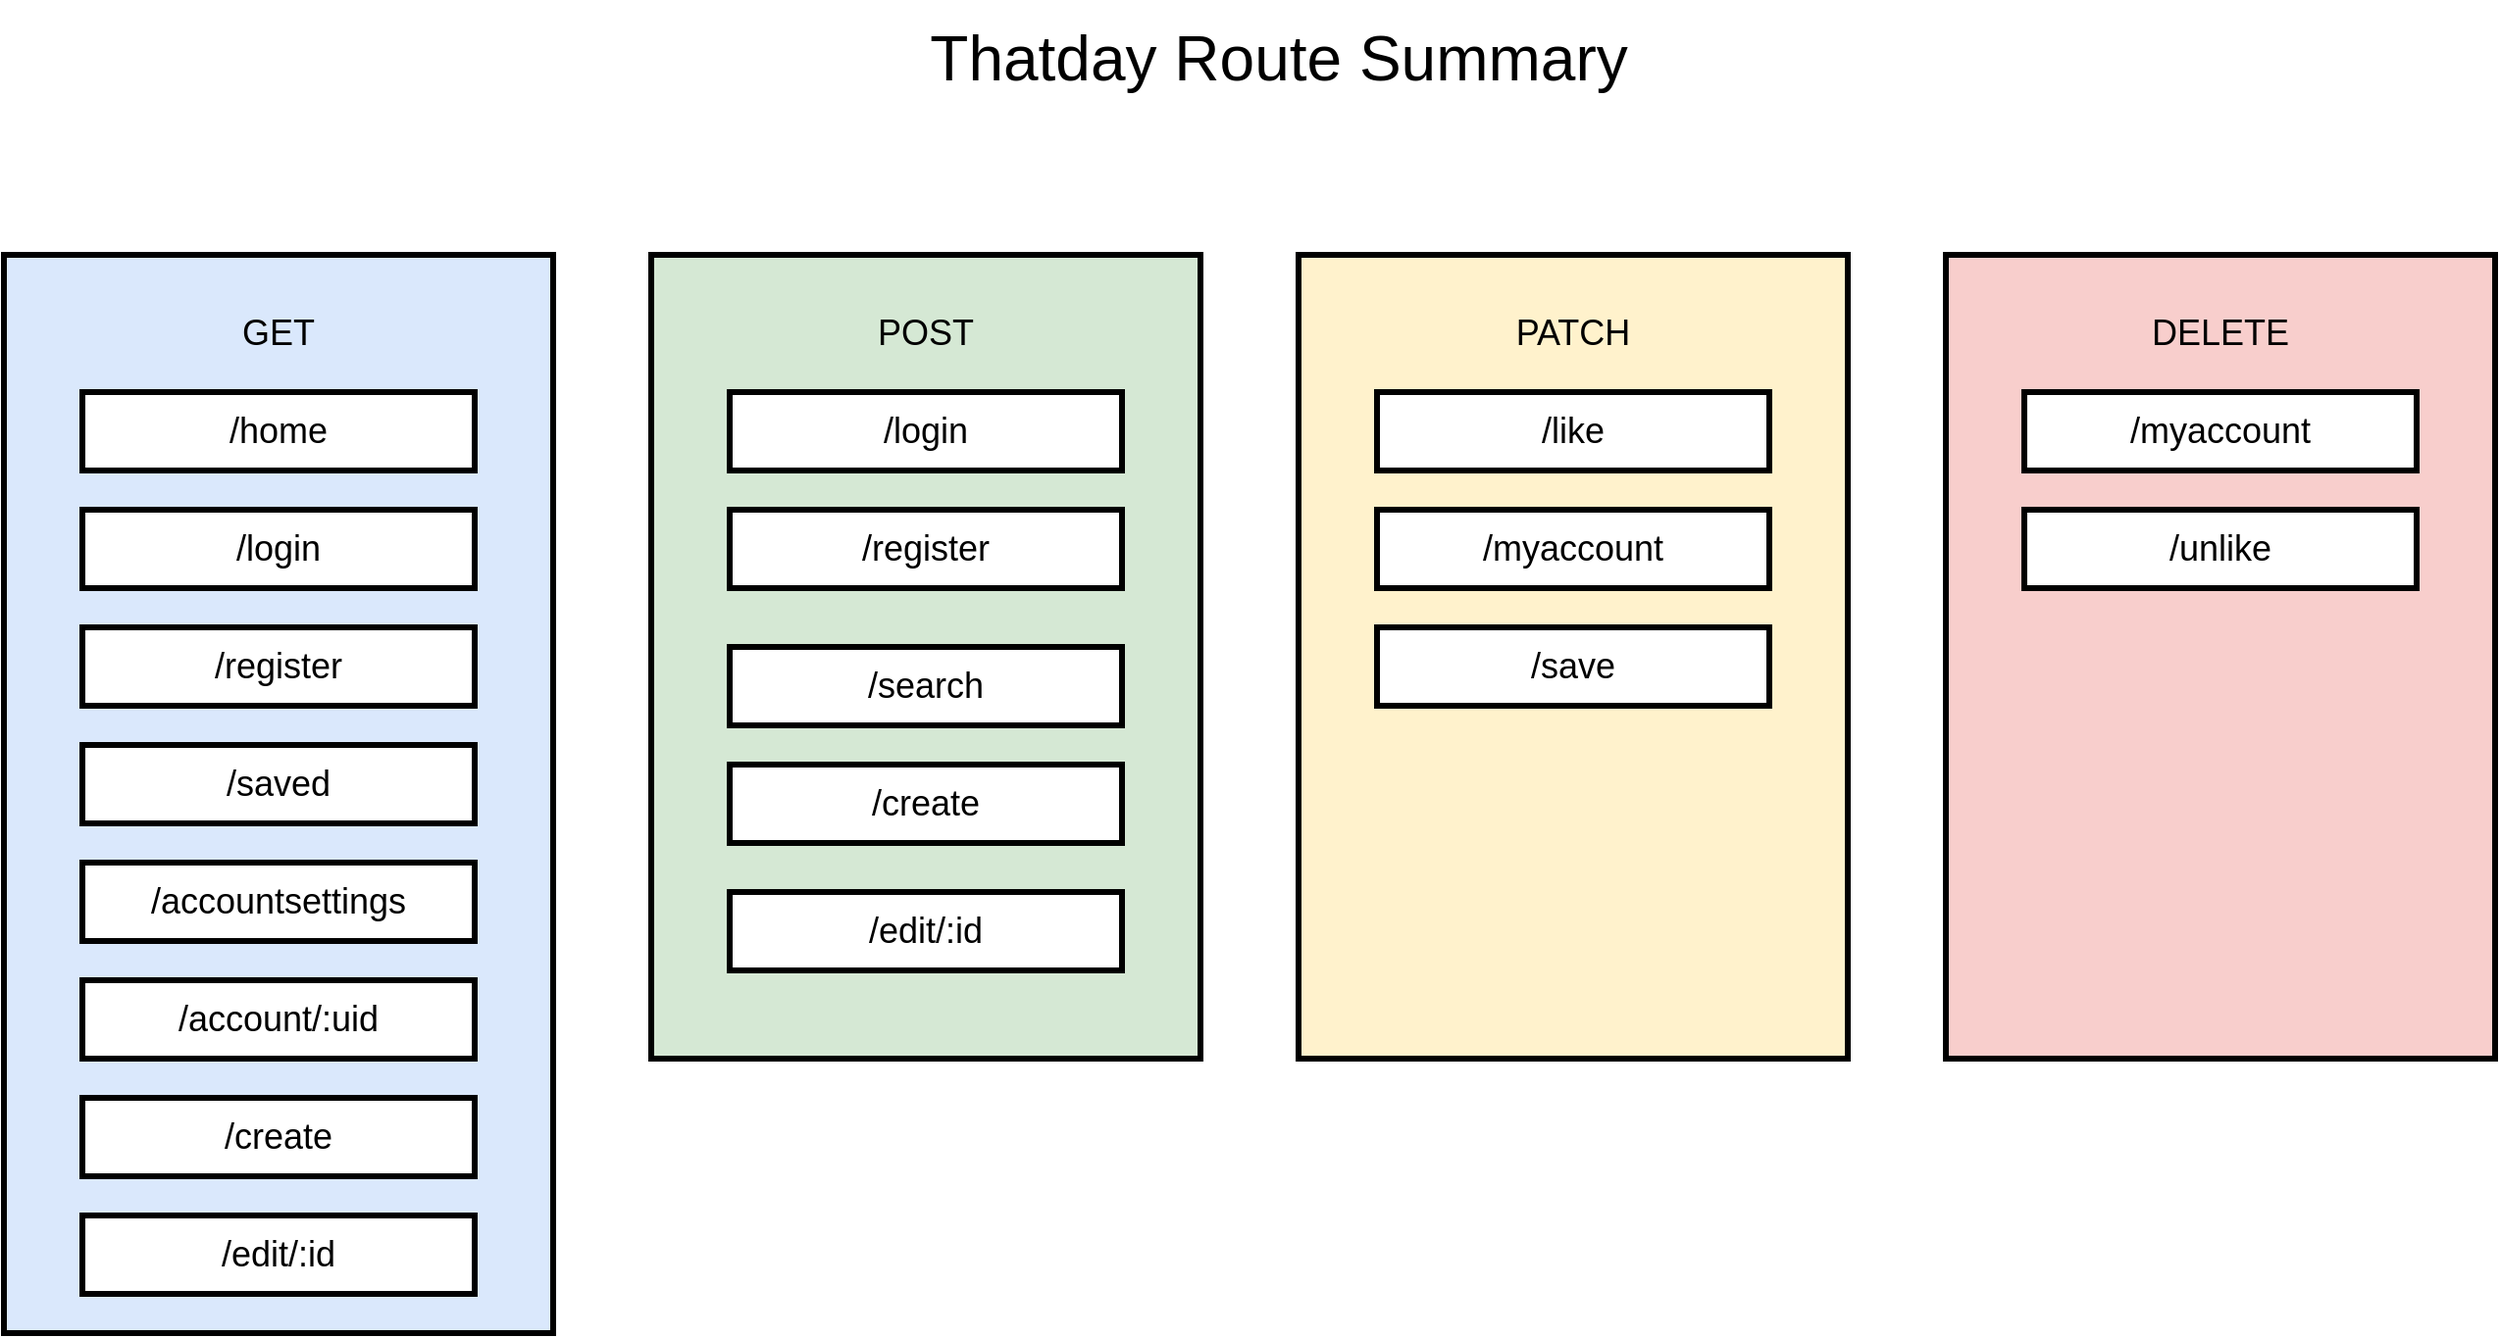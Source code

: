 <mxfile version="14.8.2" type="device"><diagram id="bsKm4TmONHEK8Kcr0LDB" name="Page-1"><mxGraphModel dx="1422" dy="747" grid="1" gridSize="10" guides="1" tooltips="1" connect="1" arrows="1" fold="1" page="1" pageScale="1" pageWidth="827" pageHeight="1169" math="0" shadow="0"><root><mxCell id="0"/><mxCell id="1" parent="0"/><mxCell id="zN9F1U0X1Q4-ohDR6FkN-9" value="" style="rounded=0;whiteSpace=wrap;html=1;strokeWidth=3;fontSize=18;fillColor=#d5e8d4;" parent="1" vertex="1"><mxGeometry x="400" y="220" width="280" height="410" as="geometry"/></mxCell><mxCell id="zN9F1U0X1Q4-ohDR6FkN-1" value="" style="rounded=0;whiteSpace=wrap;html=1;strokeWidth=3;fontSize=18;fillColor=#dae8fc;" parent="1" vertex="1"><mxGeometry x="70" y="220" width="280" height="550" as="geometry"/></mxCell><mxCell id="zN9F1U0X1Q4-ohDR6FkN-2" value="Thatday Route Summary" style="text;html=1;strokeColor=none;fillColor=none;align=center;verticalAlign=middle;whiteSpace=wrap;rounded=0;fontSize=32;" parent="1" vertex="1"><mxGeometry x="470" y="90" width="500" height="60" as="geometry"/></mxCell><mxCell id="zN9F1U0X1Q4-ohDR6FkN-3" value="GET" style="text;html=1;strokeColor=none;fillColor=none;align=center;verticalAlign=middle;whiteSpace=wrap;rounded=0;fontSize=18;" parent="1" vertex="1"><mxGeometry x="190" y="250" width="40" height="20" as="geometry"/></mxCell><mxCell id="zN9F1U0X1Q4-ohDR6FkN-4" value="/home" style="rounded=0;whiteSpace=wrap;html=1;fontSize=18;strokeColor=#000000;strokeWidth=3;" parent="1" vertex="1"><mxGeometry x="110" y="290" width="200" height="40" as="geometry"/></mxCell><mxCell id="zN9F1U0X1Q4-ohDR6FkN-5" value="/login" style="rounded=0;whiteSpace=wrap;html=1;fontSize=18;strokeColor=#000000;strokeWidth=3;" parent="1" vertex="1"><mxGeometry x="110" y="350" width="200" height="40" as="geometry"/></mxCell><mxCell id="zN9F1U0X1Q4-ohDR6FkN-6" value="/register" style="rounded=0;whiteSpace=wrap;html=1;fontSize=18;strokeColor=#000000;strokeWidth=3;" parent="1" vertex="1"><mxGeometry x="110" y="410" width="200" height="40" as="geometry"/></mxCell><mxCell id="zN9F1U0X1Q4-ohDR6FkN-7" value="/saved" style="rounded=0;whiteSpace=wrap;html=1;fontSize=18;strokeColor=#000000;strokeWidth=3;" parent="1" vertex="1"><mxGeometry x="110" y="470" width="200" height="40" as="geometry"/></mxCell><mxCell id="zN9F1U0X1Q4-ohDR6FkN-8" value="/accountsettings" style="rounded=0;whiteSpace=wrap;html=1;fontSize=18;strokeColor=#000000;strokeWidth=3;" parent="1" vertex="1"><mxGeometry x="110" y="530" width="200" height="40" as="geometry"/></mxCell><mxCell id="zN9F1U0X1Q4-ohDR6FkN-10" value="POST" style="text;html=1;strokeColor=none;fillColor=none;align=center;verticalAlign=middle;whiteSpace=wrap;rounded=0;fontSize=18;" parent="1" vertex="1"><mxGeometry x="520" y="250" width="40" height="20" as="geometry"/></mxCell><mxCell id="zN9F1U0X1Q4-ohDR6FkN-11" value="/login" style="rounded=0;whiteSpace=wrap;html=1;fontSize=18;strokeColor=#000000;strokeWidth=3;" parent="1" vertex="1"><mxGeometry x="440" y="290" width="200" height="40" as="geometry"/></mxCell><mxCell id="zN9F1U0X1Q4-ohDR6FkN-12" value="/register" style="rounded=0;whiteSpace=wrap;html=1;fontSize=18;strokeColor=#000000;strokeWidth=3;" parent="1" vertex="1"><mxGeometry x="440" y="350" width="200" height="40" as="geometry"/></mxCell><mxCell id="zN9F1U0X1Q4-ohDR6FkN-13" value="/search" style="rounded=0;whiteSpace=wrap;html=1;fontSize=18;strokeColor=#000000;strokeWidth=3;" parent="1" vertex="1"><mxGeometry x="440" y="420" width="200" height="40" as="geometry"/></mxCell><mxCell id="zN9F1U0X1Q4-ohDR6FkN-14" value="" style="rounded=0;whiteSpace=wrap;html=1;strokeWidth=3;fontSize=18;fillColor=#fff2cc;" parent="1" vertex="1"><mxGeometry x="730" y="220" width="280" height="410" as="geometry"/></mxCell><mxCell id="zN9F1U0X1Q4-ohDR6FkN-15" value="PATCH" style="text;html=1;strokeColor=none;fillColor=none;align=center;verticalAlign=middle;whiteSpace=wrap;rounded=0;fontSize=18;" parent="1" vertex="1"><mxGeometry x="850" y="250" width="40" height="20" as="geometry"/></mxCell><mxCell id="zN9F1U0X1Q4-ohDR6FkN-16" value="/like" style="rounded=0;whiteSpace=wrap;html=1;fontSize=18;strokeColor=#000000;strokeWidth=3;" parent="1" vertex="1"><mxGeometry x="770" y="290" width="200" height="40" as="geometry"/></mxCell><mxCell id="zN9F1U0X1Q4-ohDR6FkN-17" value="/myaccount" style="rounded=0;whiteSpace=wrap;html=1;fontSize=18;strokeColor=#000000;strokeWidth=3;" parent="1" vertex="1"><mxGeometry x="770" y="350" width="200" height="40" as="geometry"/></mxCell><mxCell id="zN9F1U0X1Q4-ohDR6FkN-18" value="" style="rounded=0;whiteSpace=wrap;html=1;strokeWidth=3;fontSize=18;fillColor=#f8cecc;" parent="1" vertex="1"><mxGeometry x="1060" y="220" width="280" height="410" as="geometry"/></mxCell><mxCell id="zN9F1U0X1Q4-ohDR6FkN-19" value="DELETE" style="text;html=1;strokeColor=none;fillColor=none;align=center;verticalAlign=middle;whiteSpace=wrap;rounded=0;fontSize=18;" parent="1" vertex="1"><mxGeometry x="1180" y="250" width="40" height="20" as="geometry"/></mxCell><mxCell id="zN9F1U0X1Q4-ohDR6FkN-20" value="/myaccount" style="rounded=0;whiteSpace=wrap;html=1;fontSize=18;strokeColor=#000000;strokeWidth=3;" parent="1" vertex="1"><mxGeometry x="1100" y="290" width="200" height="40" as="geometry"/></mxCell><mxCell id="zN9F1U0X1Q4-ohDR6FkN-21" value="/unlike" style="rounded=0;whiteSpace=wrap;html=1;fontSize=18;strokeColor=#000000;strokeWidth=3;" parent="1" vertex="1"><mxGeometry x="1100" y="350" width="200" height="40" as="geometry"/></mxCell><mxCell id="Li6IT3WnKl714F5FARAa-1" value="/account/:uid" style="rounded=0;whiteSpace=wrap;html=1;fontSize=18;strokeColor=#000000;strokeWidth=3;" vertex="1" parent="1"><mxGeometry x="110" y="590" width="200" height="40" as="geometry"/></mxCell><mxCell id="Li6IT3WnKl714F5FARAa-2" value="/create" style="rounded=0;whiteSpace=wrap;html=1;fontSize=18;strokeColor=#000000;strokeWidth=3;" vertex="1" parent="1"><mxGeometry x="110" y="650" width="200" height="40" as="geometry"/></mxCell><mxCell id="Li6IT3WnKl714F5FARAa-3" value="/edit/:id" style="rounded=0;whiteSpace=wrap;html=1;fontSize=18;strokeColor=#000000;strokeWidth=3;" vertex="1" parent="1"><mxGeometry x="110" y="710" width="200" height="40" as="geometry"/></mxCell><mxCell id="Li6IT3WnKl714F5FARAa-4" value="/create" style="rounded=0;whiteSpace=wrap;html=1;fontSize=18;strokeColor=#000000;strokeWidth=3;" vertex="1" parent="1"><mxGeometry x="440" y="480" width="200" height="40" as="geometry"/></mxCell><mxCell id="Li6IT3WnKl714F5FARAa-5" value="/edit/:id" style="rounded=0;whiteSpace=wrap;html=1;fontSize=18;strokeColor=#000000;strokeWidth=3;" vertex="1" parent="1"><mxGeometry x="440" y="545" width="200" height="40" as="geometry"/></mxCell><mxCell id="Li6IT3WnKl714F5FARAa-6" value="/save" style="rounded=0;whiteSpace=wrap;html=1;fontSize=18;strokeColor=#000000;strokeWidth=3;" vertex="1" parent="1"><mxGeometry x="770" y="410" width="200" height="40" as="geometry"/></mxCell></root></mxGraphModel></diagram></mxfile>